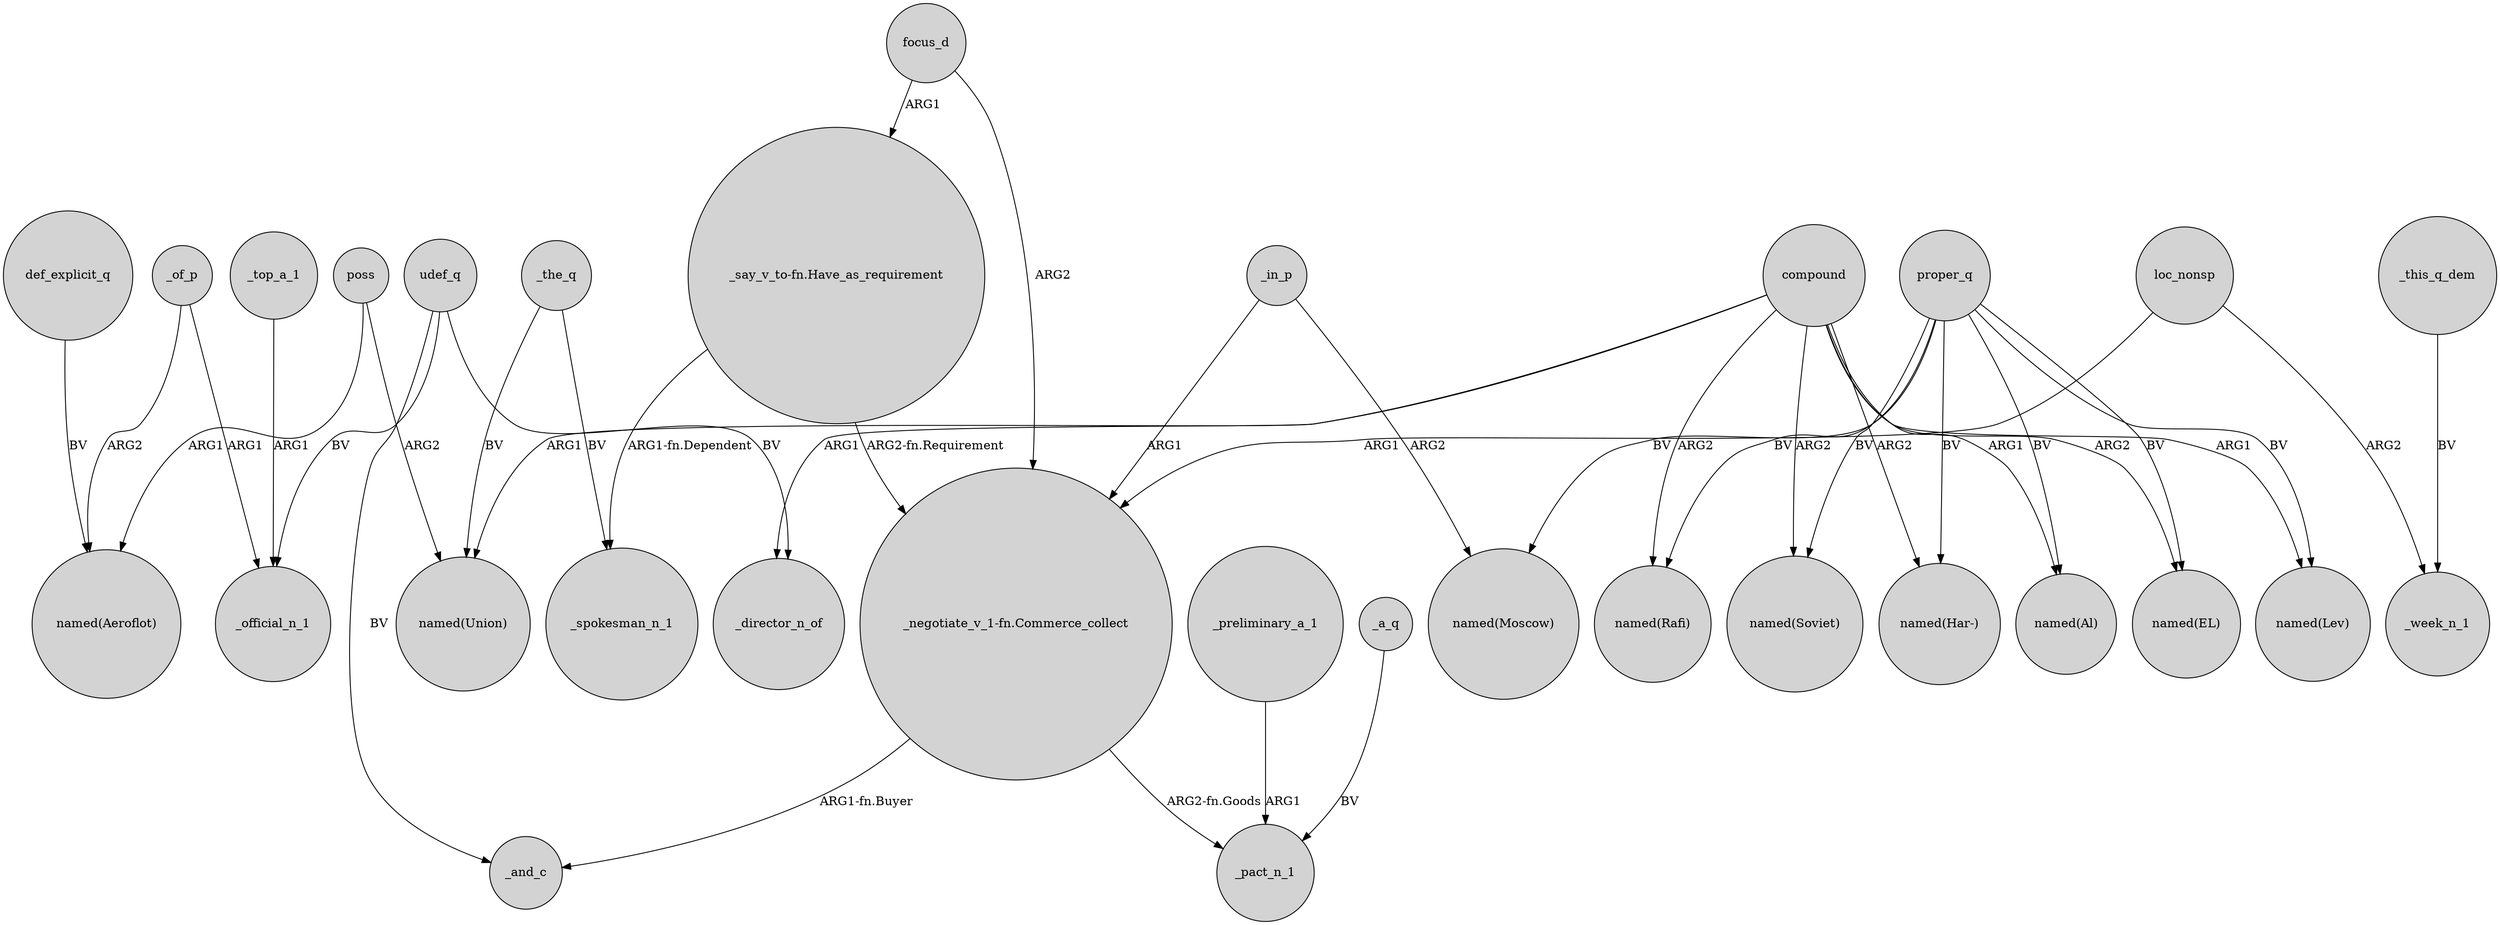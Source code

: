digraph {
	node [shape=circle style=filled]
	udef_q -> _director_n_of [label=BV]
	poss -> "named(Aeroflot)" [label=ARG1]
	_this_q_dem -> _week_n_1 [label=BV]
	compound -> "named(Union)" [label=ARG1]
	"_negotiate_v_1-fn.Commerce_collect" -> _and_c [label="ARG1-fn.Buyer"]
	proper_q -> "named(EL)" [label=BV]
	_of_p -> _official_n_1 [label=ARG1]
	_in_p -> "_negotiate_v_1-fn.Commerce_collect" [label=ARG1]
	proper_q -> "named(Har-)" [label=BV]
	"_say_v_to-fn.Have_as_requirement" -> _spokesman_n_1 [label="ARG1-fn.Dependent"]
	focus_d -> "_say_v_to-fn.Have_as_requirement" [label=ARG1]
	loc_nonsp -> "_negotiate_v_1-fn.Commerce_collect" [label=ARG1]
	compound -> "named(Rafi)" [label=ARG2]
	loc_nonsp -> _week_n_1 [label=ARG2]
	_of_p -> "named(Aeroflot)" [label=ARG2]
	udef_q -> _and_c [label=BV]
	"_negotiate_v_1-fn.Commerce_collect" -> _pact_n_1 [label="ARG2-fn.Goods"]
	_in_p -> "named(Moscow)" [label=ARG2]
	"_say_v_to-fn.Have_as_requirement" -> "_negotiate_v_1-fn.Commerce_collect" [label="ARG2-fn.Requirement"]
	compound -> "named(Soviet)" [label=ARG2]
	focus_d -> "_negotiate_v_1-fn.Commerce_collect" [label=ARG2]
	proper_q -> "named(Lev)" [label=BV]
	_a_q -> _pact_n_1 [label=BV]
	proper_q -> "named(Moscow)" [label=BV]
	_top_a_1 -> _official_n_1 [label=ARG1]
	def_explicit_q -> "named(Aeroflot)" [label=BV]
	compound -> "named(Al)" [label=ARG1]
	compound -> "named(Lev)" [label=ARG1]
	compound -> _director_n_of [label=ARG1]
	udef_q -> _official_n_1 [label=BV]
	compound -> "named(Har-)" [label=ARG2]
	_the_q -> "named(Union)" [label=BV]
	compound -> "named(EL)" [label=ARG2]
	poss -> "named(Union)" [label=ARG2]
	_the_q -> _spokesman_n_1 [label=BV]
	proper_q -> "named(Soviet)" [label=BV]
	proper_q -> "named(Rafi)" [label=BV]
	proper_q -> "named(Al)" [label=BV]
	_preliminary_a_1 -> _pact_n_1 [label=ARG1]
}
